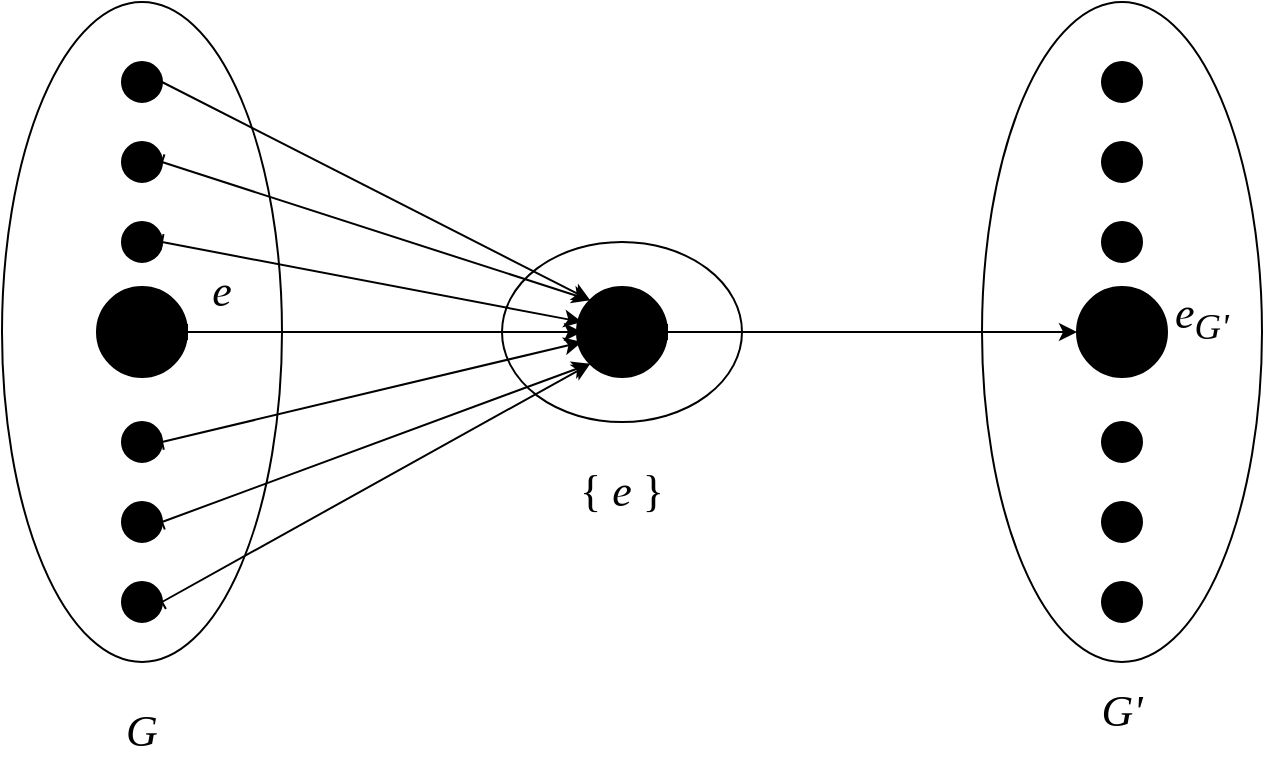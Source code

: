 <mxfile version="16.5.1" type="device"><diagram id="08JyQbaiShbrj7ftx7DC" name="0-1obj"><mxGraphModel dx="946" dy="672" grid="1" gridSize="10" guides="1" tooltips="1" connect="1" arrows="1" fold="1" page="1" pageScale="1" pageWidth="850" pageHeight="1100" math="0" shadow="0"><root><mxCell id="0"/><mxCell id="1" parent="0"/><mxCell id="eqaRZsKmbHLr0Cr8fpIZ-17" value="" style="ellipse;whiteSpace=wrap;html=1;" vertex="1" parent="1"><mxGeometry x="370" y="300" width="120" height="90" as="geometry"/></mxCell><mxCell id="eqaRZsKmbHLr0Cr8fpIZ-1" value="" style="ellipse;whiteSpace=wrap;html=1;" vertex="1" parent="1"><mxGeometry x="120" y="180" width="140" height="330" as="geometry"/></mxCell><mxCell id="eqaRZsKmbHLr0Cr8fpIZ-27" style="edgeStyle=none;rounded=0;orthogonalLoop=1;jettySize=auto;html=1;exitX=1;exitY=0.5;exitDx=0;exitDy=0;fontFamily=Times New Roman;fontSize=22;startArrow=baseDash;startFill=0;" edge="1" parent="1" source="eqaRZsKmbHLr0Cr8fpIZ-2"><mxGeometry relative="1" as="geometry"><mxPoint x="410" y="345" as="targetPoint"/></mxGeometry></mxCell><mxCell id="eqaRZsKmbHLr0Cr8fpIZ-2" value="" style="ellipse;whiteSpace=wrap;html=1;aspect=fixed;fillColor=#000000;" vertex="1" parent="1"><mxGeometry x="167.5" y="322.5" width="45" height="45" as="geometry"/></mxCell><mxCell id="eqaRZsKmbHLr0Cr8fpIZ-26" style="edgeStyle=none;rounded=0;orthogonalLoop=1;jettySize=auto;html=1;exitX=1;exitY=0.5;exitDx=0;exitDy=0;fontFamily=Times New Roman;fontSize=22;startArrow=baseDash;startFill=0;" edge="1" parent="1" source="eqaRZsKmbHLr0Cr8fpIZ-3"><mxGeometry relative="1" as="geometry"><mxPoint x="410" y="340" as="targetPoint"/></mxGeometry></mxCell><mxCell id="eqaRZsKmbHLr0Cr8fpIZ-3" value="" style="ellipse;whiteSpace=wrap;html=1;aspect=fixed;fillColor=#000000;" vertex="1" parent="1"><mxGeometry x="180" y="290" width="20" height="20" as="geometry"/></mxCell><mxCell id="eqaRZsKmbHLr0Cr8fpIZ-25" style="edgeStyle=none;rounded=0;orthogonalLoop=1;jettySize=auto;html=1;exitX=1;exitY=0.5;exitDx=0;exitDy=0;entryX=0;entryY=0;entryDx=0;entryDy=0;fontFamily=Times New Roman;fontSize=22;startArrow=baseDash;startFill=0;" edge="1" parent="1" source="eqaRZsKmbHLr0Cr8fpIZ-4" target="eqaRZsKmbHLr0Cr8fpIZ-18"><mxGeometry relative="1" as="geometry"/></mxCell><mxCell id="eqaRZsKmbHLr0Cr8fpIZ-4" value="" style="ellipse;whiteSpace=wrap;html=1;aspect=fixed;fillColor=#000000;" vertex="1" parent="1"><mxGeometry x="180" y="250" width="20" height="20" as="geometry"/></mxCell><mxCell id="eqaRZsKmbHLr0Cr8fpIZ-5" value="" style="ellipse;whiteSpace=wrap;html=1;aspect=fixed;fillColor=#000000;" vertex="1" parent="1"><mxGeometry x="180" y="210" width="20" height="20" as="geometry"/></mxCell><mxCell id="eqaRZsKmbHLr0Cr8fpIZ-30" style="edgeStyle=none;rounded=0;orthogonalLoop=1;jettySize=auto;html=1;exitX=1;exitY=0.5;exitDx=0;exitDy=0;entryX=0;entryY=1;entryDx=0;entryDy=0;fontFamily=Times New Roman;fontSize=22;startArrow=baseDash;startFill=0;" edge="1" parent="1" source="eqaRZsKmbHLr0Cr8fpIZ-6" target="eqaRZsKmbHLr0Cr8fpIZ-18"><mxGeometry relative="1" as="geometry"/></mxCell><mxCell id="eqaRZsKmbHLr0Cr8fpIZ-6" value="" style="ellipse;whiteSpace=wrap;html=1;aspect=fixed;fillColor=#000000;" vertex="1" parent="1"><mxGeometry x="180" y="470" width="20" height="20" as="geometry"/></mxCell><mxCell id="eqaRZsKmbHLr0Cr8fpIZ-29" style="edgeStyle=none;rounded=0;orthogonalLoop=1;jettySize=auto;html=1;exitX=1;exitY=0.5;exitDx=0;exitDy=0;entryX=0;entryY=1;entryDx=0;entryDy=0;fontFamily=Times New Roman;fontSize=22;startArrow=baseDash;startFill=0;" edge="1" parent="1" source="eqaRZsKmbHLr0Cr8fpIZ-7" target="eqaRZsKmbHLr0Cr8fpIZ-18"><mxGeometry relative="1" as="geometry"/></mxCell><mxCell id="eqaRZsKmbHLr0Cr8fpIZ-7" value="" style="ellipse;whiteSpace=wrap;html=1;aspect=fixed;fillColor=#000000;" vertex="1" parent="1"><mxGeometry x="180" y="430" width="20" height="20" as="geometry"/></mxCell><mxCell id="eqaRZsKmbHLr0Cr8fpIZ-28" style="edgeStyle=none;rounded=0;orthogonalLoop=1;jettySize=auto;html=1;exitX=1;exitY=0.5;exitDx=0;exitDy=0;fontFamily=Times New Roman;fontSize=22;startArrow=baseDash;startFill=0;" edge="1" parent="1" source="eqaRZsKmbHLr0Cr8fpIZ-8"><mxGeometry relative="1" as="geometry"><mxPoint x="410" y="350" as="targetPoint"/></mxGeometry></mxCell><mxCell id="eqaRZsKmbHLr0Cr8fpIZ-8" value="" style="ellipse;whiteSpace=wrap;html=1;aspect=fixed;fillColor=#000000;" vertex="1" parent="1"><mxGeometry x="180" y="390" width="20" height="20" as="geometry"/></mxCell><mxCell id="eqaRZsKmbHLr0Cr8fpIZ-9" value="" style="ellipse;whiteSpace=wrap;html=1;" vertex="1" parent="1"><mxGeometry x="610" y="180" width="140" height="330" as="geometry"/></mxCell><mxCell id="eqaRZsKmbHLr0Cr8fpIZ-10" value="" style="ellipse;whiteSpace=wrap;html=1;aspect=fixed;fillColor=#000000;" vertex="1" parent="1"><mxGeometry x="657.5" y="322.5" width="45" height="45" as="geometry"/></mxCell><mxCell id="eqaRZsKmbHLr0Cr8fpIZ-11" value="" style="ellipse;whiteSpace=wrap;html=1;aspect=fixed;fillColor=#000000;" vertex="1" parent="1"><mxGeometry x="670" y="290" width="20" height="20" as="geometry"/></mxCell><mxCell id="eqaRZsKmbHLr0Cr8fpIZ-12" value="" style="ellipse;whiteSpace=wrap;html=1;aspect=fixed;fillColor=#000000;" vertex="1" parent="1"><mxGeometry x="670" y="250" width="20" height="20" as="geometry"/></mxCell><mxCell id="eqaRZsKmbHLr0Cr8fpIZ-13" value="" style="ellipse;whiteSpace=wrap;html=1;aspect=fixed;fillColor=#000000;" vertex="1" parent="1"><mxGeometry x="670" y="210" width="20" height="20" as="geometry"/></mxCell><mxCell id="eqaRZsKmbHLr0Cr8fpIZ-14" value="" style="ellipse;whiteSpace=wrap;html=1;aspect=fixed;fillColor=#000000;" vertex="1" parent="1"><mxGeometry x="670" y="470" width="20" height="20" as="geometry"/></mxCell><mxCell id="eqaRZsKmbHLr0Cr8fpIZ-15" value="" style="ellipse;whiteSpace=wrap;html=1;aspect=fixed;fillColor=#000000;" vertex="1" parent="1"><mxGeometry x="670" y="430" width="20" height="20" as="geometry"/></mxCell><mxCell id="eqaRZsKmbHLr0Cr8fpIZ-16" value="" style="ellipse;whiteSpace=wrap;html=1;aspect=fixed;fillColor=#000000;" vertex="1" parent="1"><mxGeometry x="670" y="390" width="20" height="20" as="geometry"/></mxCell><mxCell id="eqaRZsKmbHLr0Cr8fpIZ-31" style="edgeStyle=none;rounded=0;orthogonalLoop=1;jettySize=auto;html=1;exitX=1;exitY=0.5;exitDx=0;exitDy=0;entryX=0;entryY=0.5;entryDx=0;entryDy=0;fontFamily=Times New Roman;fontSize=22;startArrow=baseDash;startFill=0;" edge="1" parent="1" source="eqaRZsKmbHLr0Cr8fpIZ-18" target="eqaRZsKmbHLr0Cr8fpIZ-10"><mxGeometry relative="1" as="geometry"/></mxCell><mxCell id="eqaRZsKmbHLr0Cr8fpIZ-18" value="" style="ellipse;whiteSpace=wrap;html=1;aspect=fixed;fillColor=#000000;" vertex="1" parent="1"><mxGeometry x="407.5" y="322.5" width="45" height="45" as="geometry"/></mxCell><mxCell id="eqaRZsKmbHLr0Cr8fpIZ-19" value="&lt;font face=&quot;Times New Roman&quot; style=&quot;font-size: 22px&quot;&gt;{ &lt;i&gt;e&lt;/i&gt; }&lt;/font&gt;" style="text;html=1;strokeColor=none;fillColor=none;align=center;verticalAlign=middle;whiteSpace=wrap;rounded=0;" vertex="1" parent="1"><mxGeometry x="400" y="410" width="60" height="30" as="geometry"/></mxCell><mxCell id="eqaRZsKmbHLr0Cr8fpIZ-20" value="&lt;font face=&quot;Times New Roman&quot; style=&quot;font-size: 22px&quot;&gt;&lt;i&gt;G&lt;/i&gt;&lt;/font&gt;" style="text;html=1;strokeColor=none;fillColor=none;align=center;verticalAlign=middle;whiteSpace=wrap;rounded=0;" vertex="1" parent="1"><mxGeometry x="160" y="530" width="60" height="30" as="geometry"/></mxCell><mxCell id="eqaRZsKmbHLr0Cr8fpIZ-21" value="&lt;font face=&quot;Times New Roman&quot; style=&quot;font-size: 22px&quot;&gt;&lt;i&gt;G'&lt;/i&gt;&lt;/font&gt;" style="text;html=1;strokeColor=none;fillColor=none;align=center;verticalAlign=middle;whiteSpace=wrap;rounded=0;" vertex="1" parent="1"><mxGeometry x="650" y="520" width="60" height="30" as="geometry"/></mxCell><mxCell id="eqaRZsKmbHLr0Cr8fpIZ-22" value="&lt;font face=&quot;Times New Roman&quot; style=&quot;font-size: 22px&quot;&gt;&lt;i&gt;e&lt;sub&gt;G'&lt;/sub&gt;&lt;/i&gt;&lt;/font&gt;" style="text;html=1;strokeColor=none;fillColor=none;align=center;verticalAlign=middle;whiteSpace=wrap;rounded=0;" vertex="1" parent="1"><mxGeometry x="690" y="322.5" width="60" height="30" as="geometry"/></mxCell><mxCell id="eqaRZsKmbHLr0Cr8fpIZ-23" value="&lt;font face=&quot;Times New Roman&quot;&gt;&lt;span style=&quot;font-size: 22px&quot;&gt;&lt;i&gt;e&lt;/i&gt;&lt;/span&gt;&lt;/font&gt;" style="text;html=1;strokeColor=none;fillColor=none;align=center;verticalAlign=middle;whiteSpace=wrap;rounded=0;" vertex="1" parent="1"><mxGeometry x="200" y="310" width="60" height="30" as="geometry"/></mxCell><mxCell id="eqaRZsKmbHLr0Cr8fpIZ-24" style="rounded=0;orthogonalLoop=1;jettySize=auto;html=1;exitX=1;exitY=0.5;exitDx=0;exitDy=0;entryX=0;entryY=0;entryDx=0;entryDy=0;fontFamily=Times New Roman;fontSize=22;" edge="1" parent="1" source="eqaRZsKmbHLr0Cr8fpIZ-5" target="eqaRZsKmbHLr0Cr8fpIZ-18"><mxGeometry relative="1" as="geometry"/></mxCell></root></mxGraphModel></diagram></mxfile>
